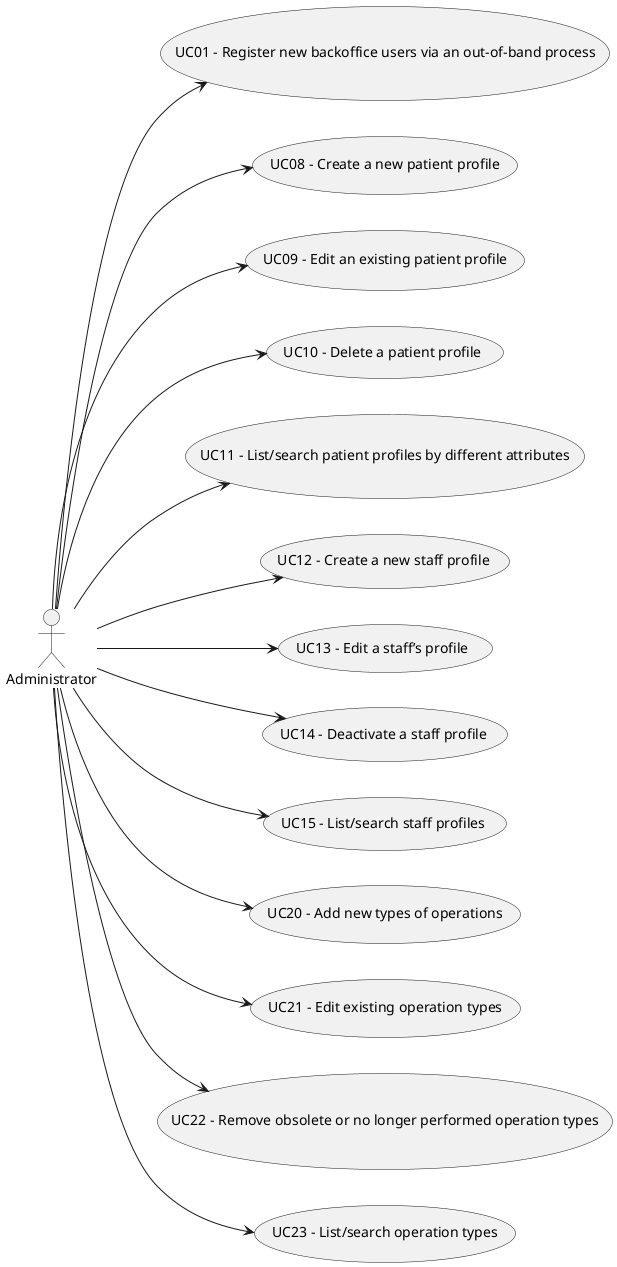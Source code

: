 @startuml

actor Administrator as adm

left to right direction

adm --> (UC01 - Register new backoffice users via an out-of-band process)
adm-->  (UC08 - Create a new patient profile)
adm-->  (UC09 - Edit an existing patient profile)
adm-->  (UC10 - Delete a patient profile)
adm-->  (UC11 - List/search patient profiles by different attributes)
adm-->  (UC12 - Create a new staff profile)
adm-->  (UC13 - Edit a staff’s profile)
adm-->  (UC14 - Deactivate a staff profile)
adm-->  (UC15 - List/search staff profiles)
adm-->  (UC20 - Add new types of operations)
adm-->  (UC21 - Edit existing operation types)
adm-->  (UC22 - Remove obsolete or no longer performed operation types)
adm-->  (UC23 - List/search operation types)

@enduml